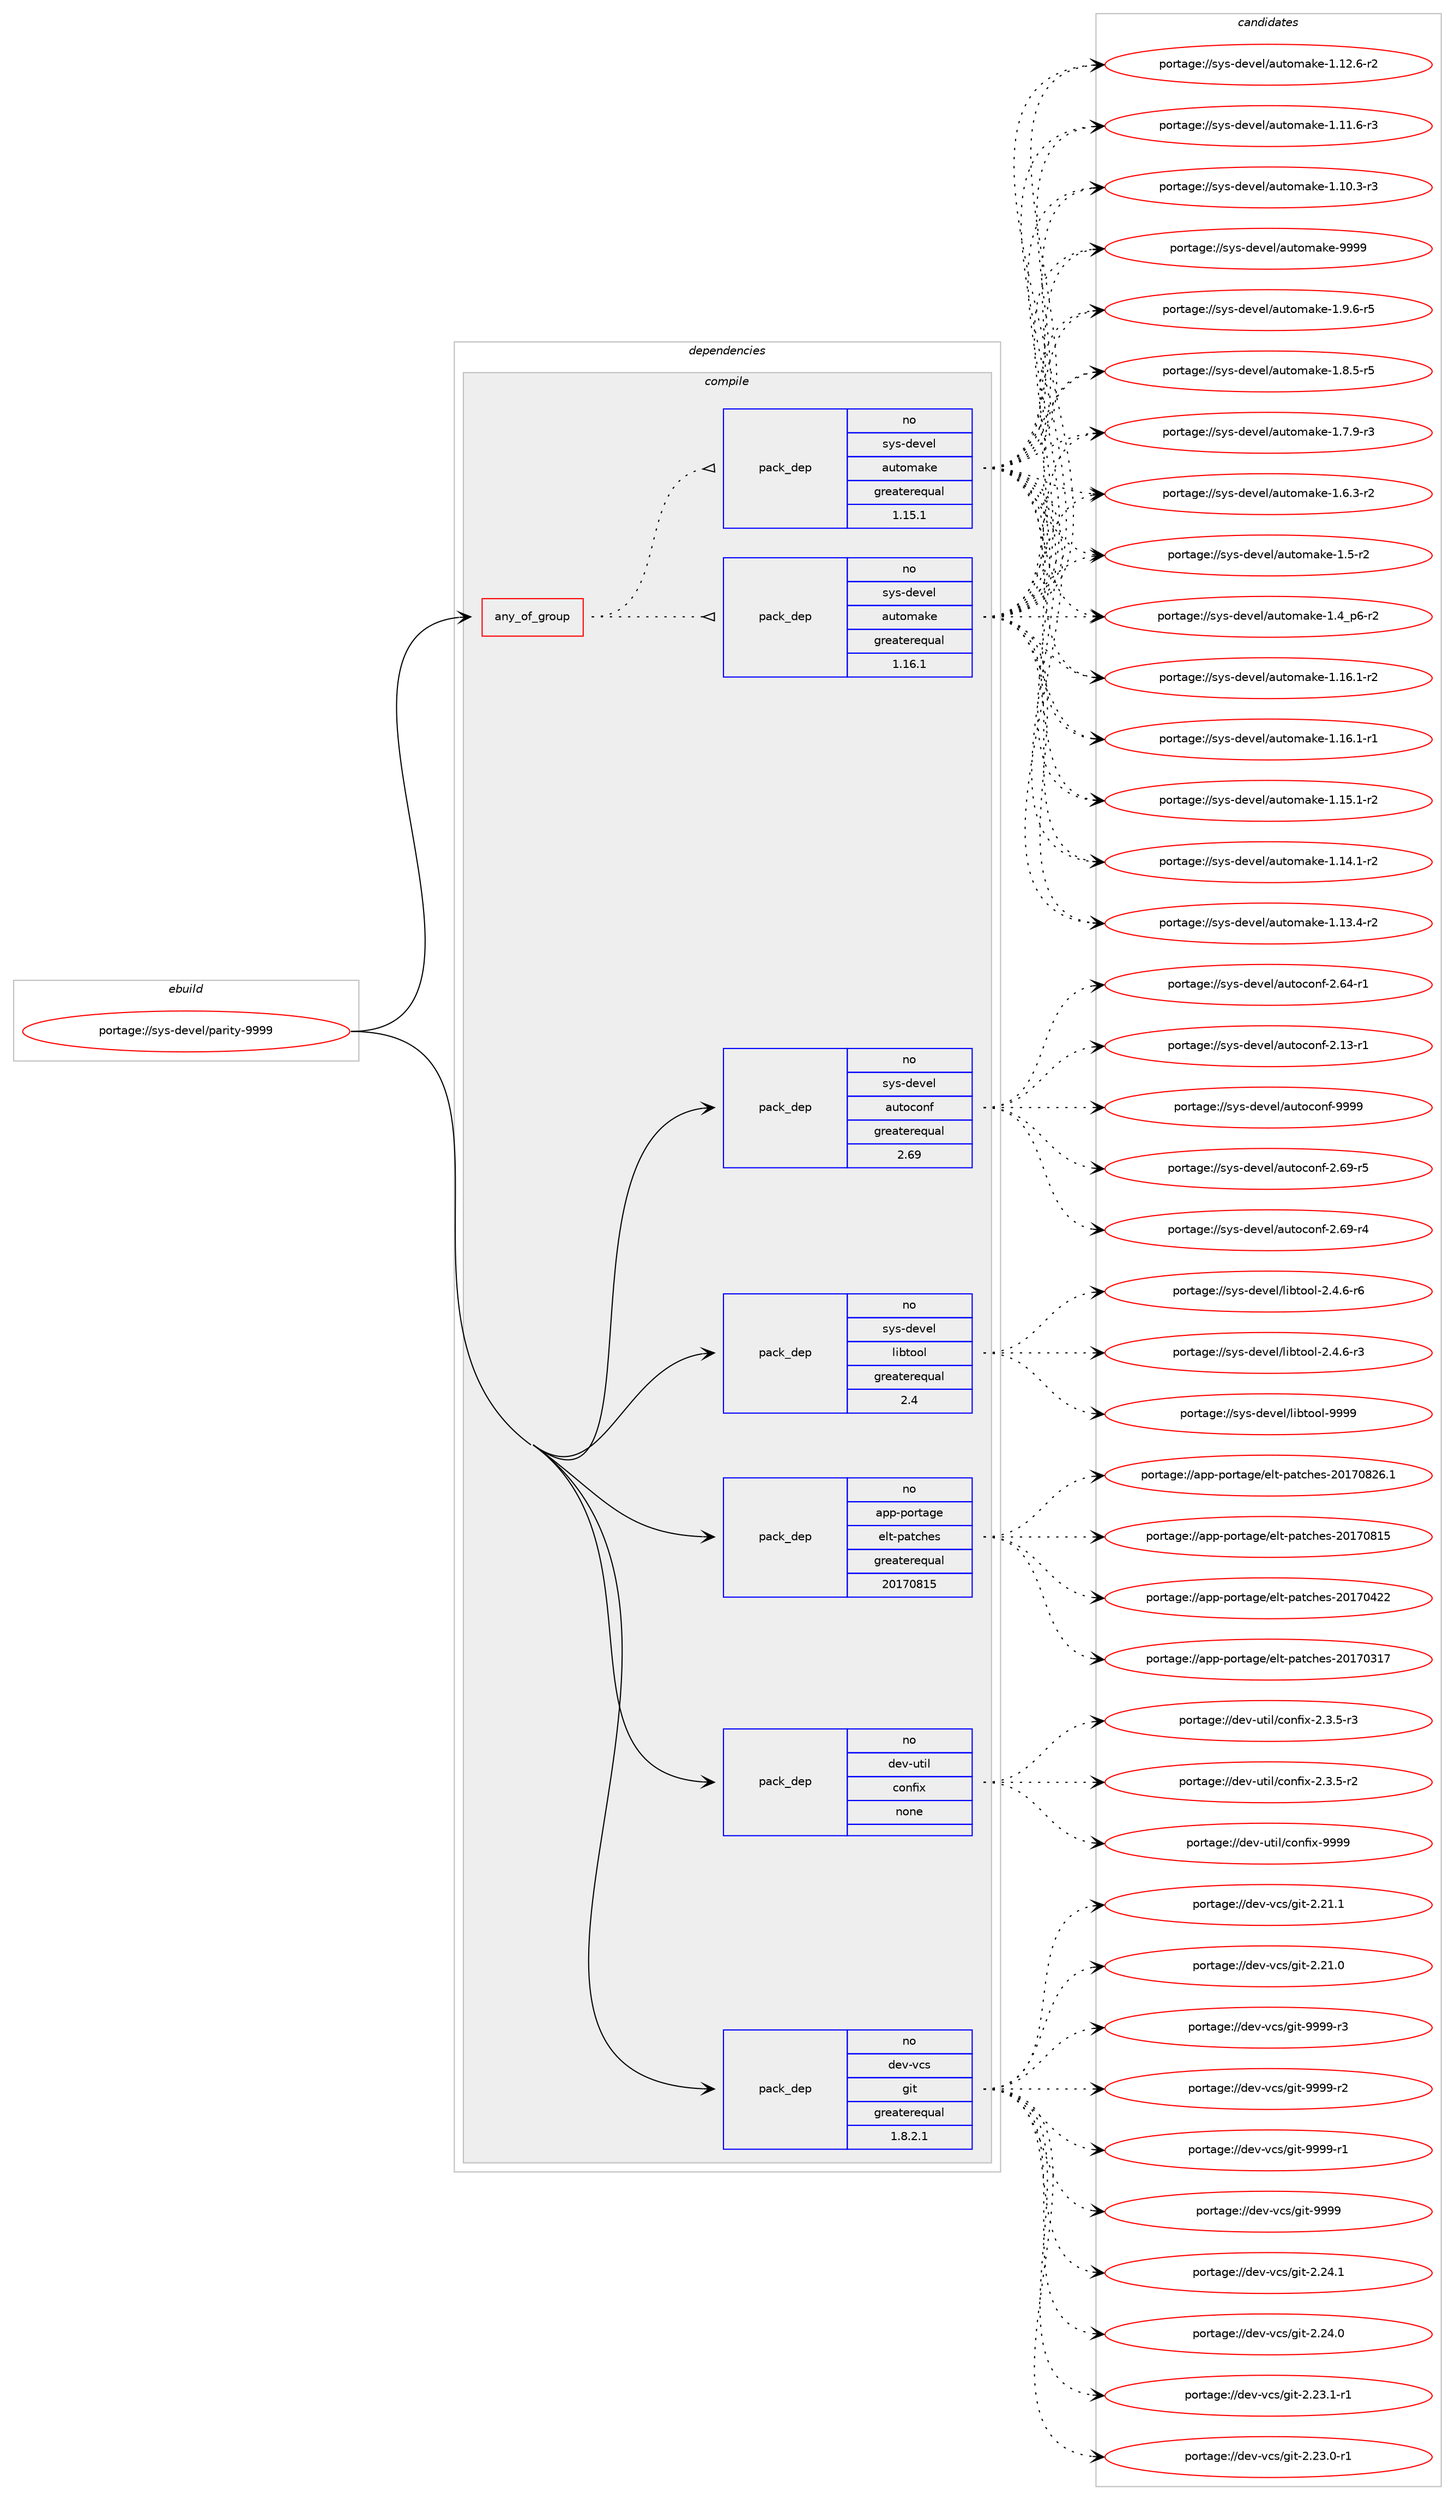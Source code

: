 digraph prolog {

# *************
# Graph options
# *************

newrank=true;
concentrate=true;
compound=true;
graph [rankdir=LR,fontname=Helvetica,fontsize=10,ranksep=1.5];#, ranksep=2.5, nodesep=0.2];
edge  [arrowhead=vee];
node  [fontname=Helvetica,fontsize=10];

# **********
# The ebuild
# **********

subgraph cluster_leftcol {
color=gray;
rank=same;
label=<<i>ebuild</i>>;
id [label="portage://sys-devel/parity-9999", color=red, width=4, href="../sys-devel/parity-9999.svg"];
}

# ****************
# The dependencies
# ****************

subgraph cluster_midcol {
color=gray;
label=<<i>dependencies</i>>;
subgraph cluster_compile {
fillcolor="#eeeeee";
style=filled;
label=<<i>compile</i>>;
subgraph any1207 {
dependency52296 [label=<<TABLE BORDER="0" CELLBORDER="1" CELLSPACING="0" CELLPADDING="4"><TR><TD CELLPADDING="10">any_of_group</TD></TR></TABLE>>, shape=none, color=red];subgraph pack40854 {
dependency52297 [label=<<TABLE BORDER="0" CELLBORDER="1" CELLSPACING="0" CELLPADDING="4" WIDTH="220"><TR><TD ROWSPAN="6" CELLPADDING="30">pack_dep</TD></TR><TR><TD WIDTH="110">no</TD></TR><TR><TD>sys-devel</TD></TR><TR><TD>automake</TD></TR><TR><TD>greaterequal</TD></TR><TR><TD>1.16.1</TD></TR></TABLE>>, shape=none, color=blue];
}
dependency52296:e -> dependency52297:w [weight=20,style="dotted",arrowhead="oinv"];
subgraph pack40855 {
dependency52298 [label=<<TABLE BORDER="0" CELLBORDER="1" CELLSPACING="0" CELLPADDING="4" WIDTH="220"><TR><TD ROWSPAN="6" CELLPADDING="30">pack_dep</TD></TR><TR><TD WIDTH="110">no</TD></TR><TR><TD>sys-devel</TD></TR><TR><TD>automake</TD></TR><TR><TD>greaterequal</TD></TR><TR><TD>1.15.1</TD></TR></TABLE>>, shape=none, color=blue];
}
dependency52296:e -> dependency52298:w [weight=20,style="dotted",arrowhead="oinv"];
}
id:e -> dependency52296:w [weight=20,style="solid",arrowhead="vee"];
subgraph pack40856 {
dependency52299 [label=<<TABLE BORDER="0" CELLBORDER="1" CELLSPACING="0" CELLPADDING="4" WIDTH="220"><TR><TD ROWSPAN="6" CELLPADDING="30">pack_dep</TD></TR><TR><TD WIDTH="110">no</TD></TR><TR><TD>app-portage</TD></TR><TR><TD>elt-patches</TD></TR><TR><TD>greaterequal</TD></TR><TR><TD>20170815</TD></TR></TABLE>>, shape=none, color=blue];
}
id:e -> dependency52299:w [weight=20,style="solid",arrowhead="vee"];
subgraph pack40857 {
dependency52300 [label=<<TABLE BORDER="0" CELLBORDER="1" CELLSPACING="0" CELLPADDING="4" WIDTH="220"><TR><TD ROWSPAN="6" CELLPADDING="30">pack_dep</TD></TR><TR><TD WIDTH="110">no</TD></TR><TR><TD>dev-util</TD></TR><TR><TD>confix</TD></TR><TR><TD>none</TD></TR><TR><TD></TD></TR></TABLE>>, shape=none, color=blue];
}
id:e -> dependency52300:w [weight=20,style="solid",arrowhead="vee"];
subgraph pack40858 {
dependency52301 [label=<<TABLE BORDER="0" CELLBORDER="1" CELLSPACING="0" CELLPADDING="4" WIDTH="220"><TR><TD ROWSPAN="6" CELLPADDING="30">pack_dep</TD></TR><TR><TD WIDTH="110">no</TD></TR><TR><TD>dev-vcs</TD></TR><TR><TD>git</TD></TR><TR><TD>greaterequal</TD></TR><TR><TD>1.8.2.1</TD></TR></TABLE>>, shape=none, color=blue];
}
id:e -> dependency52301:w [weight=20,style="solid",arrowhead="vee"];
subgraph pack40859 {
dependency52302 [label=<<TABLE BORDER="0" CELLBORDER="1" CELLSPACING="0" CELLPADDING="4" WIDTH="220"><TR><TD ROWSPAN="6" CELLPADDING="30">pack_dep</TD></TR><TR><TD WIDTH="110">no</TD></TR><TR><TD>sys-devel</TD></TR><TR><TD>autoconf</TD></TR><TR><TD>greaterequal</TD></TR><TR><TD>2.69</TD></TR></TABLE>>, shape=none, color=blue];
}
id:e -> dependency52302:w [weight=20,style="solid",arrowhead="vee"];
subgraph pack40860 {
dependency52303 [label=<<TABLE BORDER="0" CELLBORDER="1" CELLSPACING="0" CELLPADDING="4" WIDTH="220"><TR><TD ROWSPAN="6" CELLPADDING="30">pack_dep</TD></TR><TR><TD WIDTH="110">no</TD></TR><TR><TD>sys-devel</TD></TR><TR><TD>libtool</TD></TR><TR><TD>greaterequal</TD></TR><TR><TD>2.4</TD></TR></TABLE>>, shape=none, color=blue];
}
id:e -> dependency52303:w [weight=20,style="solid",arrowhead="vee"];
}
subgraph cluster_compileandrun {
fillcolor="#eeeeee";
style=filled;
label=<<i>compile and run</i>>;
}
subgraph cluster_run {
fillcolor="#eeeeee";
style=filled;
label=<<i>run</i>>;
}
}

# **************
# The candidates
# **************

subgraph cluster_choices {
rank=same;
color=gray;
label=<<i>candidates</i>>;

subgraph choice40854 {
color=black;
nodesep=1;
choice115121115451001011181011084797117116111109971071014557575757 [label="portage://sys-devel/automake-9999", color=red, width=4,href="../sys-devel/automake-9999.svg"];
choice115121115451001011181011084797117116111109971071014549465746544511453 [label="portage://sys-devel/automake-1.9.6-r5", color=red, width=4,href="../sys-devel/automake-1.9.6-r5.svg"];
choice115121115451001011181011084797117116111109971071014549465646534511453 [label="portage://sys-devel/automake-1.8.5-r5", color=red, width=4,href="../sys-devel/automake-1.8.5-r5.svg"];
choice115121115451001011181011084797117116111109971071014549465546574511451 [label="portage://sys-devel/automake-1.7.9-r3", color=red, width=4,href="../sys-devel/automake-1.7.9-r3.svg"];
choice115121115451001011181011084797117116111109971071014549465446514511450 [label="portage://sys-devel/automake-1.6.3-r2", color=red, width=4,href="../sys-devel/automake-1.6.3-r2.svg"];
choice11512111545100101118101108479711711611110997107101454946534511450 [label="portage://sys-devel/automake-1.5-r2", color=red, width=4,href="../sys-devel/automake-1.5-r2.svg"];
choice115121115451001011181011084797117116111109971071014549465295112544511450 [label="portage://sys-devel/automake-1.4_p6-r2", color=red, width=4,href="../sys-devel/automake-1.4_p6-r2.svg"];
choice11512111545100101118101108479711711611110997107101454946495446494511450 [label="portage://sys-devel/automake-1.16.1-r2", color=red, width=4,href="../sys-devel/automake-1.16.1-r2.svg"];
choice11512111545100101118101108479711711611110997107101454946495446494511449 [label="portage://sys-devel/automake-1.16.1-r1", color=red, width=4,href="../sys-devel/automake-1.16.1-r1.svg"];
choice11512111545100101118101108479711711611110997107101454946495346494511450 [label="portage://sys-devel/automake-1.15.1-r2", color=red, width=4,href="../sys-devel/automake-1.15.1-r2.svg"];
choice11512111545100101118101108479711711611110997107101454946495246494511450 [label="portage://sys-devel/automake-1.14.1-r2", color=red, width=4,href="../sys-devel/automake-1.14.1-r2.svg"];
choice11512111545100101118101108479711711611110997107101454946495146524511450 [label="portage://sys-devel/automake-1.13.4-r2", color=red, width=4,href="../sys-devel/automake-1.13.4-r2.svg"];
choice11512111545100101118101108479711711611110997107101454946495046544511450 [label="portage://sys-devel/automake-1.12.6-r2", color=red, width=4,href="../sys-devel/automake-1.12.6-r2.svg"];
choice11512111545100101118101108479711711611110997107101454946494946544511451 [label="portage://sys-devel/automake-1.11.6-r3", color=red, width=4,href="../sys-devel/automake-1.11.6-r3.svg"];
choice11512111545100101118101108479711711611110997107101454946494846514511451 [label="portage://sys-devel/automake-1.10.3-r3", color=red, width=4,href="../sys-devel/automake-1.10.3-r3.svg"];
dependency52297:e -> choice115121115451001011181011084797117116111109971071014557575757:w [style=dotted,weight="100"];
dependency52297:e -> choice115121115451001011181011084797117116111109971071014549465746544511453:w [style=dotted,weight="100"];
dependency52297:e -> choice115121115451001011181011084797117116111109971071014549465646534511453:w [style=dotted,weight="100"];
dependency52297:e -> choice115121115451001011181011084797117116111109971071014549465546574511451:w [style=dotted,weight="100"];
dependency52297:e -> choice115121115451001011181011084797117116111109971071014549465446514511450:w [style=dotted,weight="100"];
dependency52297:e -> choice11512111545100101118101108479711711611110997107101454946534511450:w [style=dotted,weight="100"];
dependency52297:e -> choice115121115451001011181011084797117116111109971071014549465295112544511450:w [style=dotted,weight="100"];
dependency52297:e -> choice11512111545100101118101108479711711611110997107101454946495446494511450:w [style=dotted,weight="100"];
dependency52297:e -> choice11512111545100101118101108479711711611110997107101454946495446494511449:w [style=dotted,weight="100"];
dependency52297:e -> choice11512111545100101118101108479711711611110997107101454946495346494511450:w [style=dotted,weight="100"];
dependency52297:e -> choice11512111545100101118101108479711711611110997107101454946495246494511450:w [style=dotted,weight="100"];
dependency52297:e -> choice11512111545100101118101108479711711611110997107101454946495146524511450:w [style=dotted,weight="100"];
dependency52297:e -> choice11512111545100101118101108479711711611110997107101454946495046544511450:w [style=dotted,weight="100"];
dependency52297:e -> choice11512111545100101118101108479711711611110997107101454946494946544511451:w [style=dotted,weight="100"];
dependency52297:e -> choice11512111545100101118101108479711711611110997107101454946494846514511451:w [style=dotted,weight="100"];
}
subgraph choice40855 {
color=black;
nodesep=1;
choice115121115451001011181011084797117116111109971071014557575757 [label="portage://sys-devel/automake-9999", color=red, width=4,href="../sys-devel/automake-9999.svg"];
choice115121115451001011181011084797117116111109971071014549465746544511453 [label="portage://sys-devel/automake-1.9.6-r5", color=red, width=4,href="../sys-devel/automake-1.9.6-r5.svg"];
choice115121115451001011181011084797117116111109971071014549465646534511453 [label="portage://sys-devel/automake-1.8.5-r5", color=red, width=4,href="../sys-devel/automake-1.8.5-r5.svg"];
choice115121115451001011181011084797117116111109971071014549465546574511451 [label="portage://sys-devel/automake-1.7.9-r3", color=red, width=4,href="../sys-devel/automake-1.7.9-r3.svg"];
choice115121115451001011181011084797117116111109971071014549465446514511450 [label="portage://sys-devel/automake-1.6.3-r2", color=red, width=4,href="../sys-devel/automake-1.6.3-r2.svg"];
choice11512111545100101118101108479711711611110997107101454946534511450 [label="portage://sys-devel/automake-1.5-r2", color=red, width=4,href="../sys-devel/automake-1.5-r2.svg"];
choice115121115451001011181011084797117116111109971071014549465295112544511450 [label="portage://sys-devel/automake-1.4_p6-r2", color=red, width=4,href="../sys-devel/automake-1.4_p6-r2.svg"];
choice11512111545100101118101108479711711611110997107101454946495446494511450 [label="portage://sys-devel/automake-1.16.1-r2", color=red, width=4,href="../sys-devel/automake-1.16.1-r2.svg"];
choice11512111545100101118101108479711711611110997107101454946495446494511449 [label="portage://sys-devel/automake-1.16.1-r1", color=red, width=4,href="../sys-devel/automake-1.16.1-r1.svg"];
choice11512111545100101118101108479711711611110997107101454946495346494511450 [label="portage://sys-devel/automake-1.15.1-r2", color=red, width=4,href="../sys-devel/automake-1.15.1-r2.svg"];
choice11512111545100101118101108479711711611110997107101454946495246494511450 [label="portage://sys-devel/automake-1.14.1-r2", color=red, width=4,href="../sys-devel/automake-1.14.1-r2.svg"];
choice11512111545100101118101108479711711611110997107101454946495146524511450 [label="portage://sys-devel/automake-1.13.4-r2", color=red, width=4,href="../sys-devel/automake-1.13.4-r2.svg"];
choice11512111545100101118101108479711711611110997107101454946495046544511450 [label="portage://sys-devel/automake-1.12.6-r2", color=red, width=4,href="../sys-devel/automake-1.12.6-r2.svg"];
choice11512111545100101118101108479711711611110997107101454946494946544511451 [label="portage://sys-devel/automake-1.11.6-r3", color=red, width=4,href="../sys-devel/automake-1.11.6-r3.svg"];
choice11512111545100101118101108479711711611110997107101454946494846514511451 [label="portage://sys-devel/automake-1.10.3-r3", color=red, width=4,href="../sys-devel/automake-1.10.3-r3.svg"];
dependency52298:e -> choice115121115451001011181011084797117116111109971071014557575757:w [style=dotted,weight="100"];
dependency52298:e -> choice115121115451001011181011084797117116111109971071014549465746544511453:w [style=dotted,weight="100"];
dependency52298:e -> choice115121115451001011181011084797117116111109971071014549465646534511453:w [style=dotted,weight="100"];
dependency52298:e -> choice115121115451001011181011084797117116111109971071014549465546574511451:w [style=dotted,weight="100"];
dependency52298:e -> choice115121115451001011181011084797117116111109971071014549465446514511450:w [style=dotted,weight="100"];
dependency52298:e -> choice11512111545100101118101108479711711611110997107101454946534511450:w [style=dotted,weight="100"];
dependency52298:e -> choice115121115451001011181011084797117116111109971071014549465295112544511450:w [style=dotted,weight="100"];
dependency52298:e -> choice11512111545100101118101108479711711611110997107101454946495446494511450:w [style=dotted,weight="100"];
dependency52298:e -> choice11512111545100101118101108479711711611110997107101454946495446494511449:w [style=dotted,weight="100"];
dependency52298:e -> choice11512111545100101118101108479711711611110997107101454946495346494511450:w [style=dotted,weight="100"];
dependency52298:e -> choice11512111545100101118101108479711711611110997107101454946495246494511450:w [style=dotted,weight="100"];
dependency52298:e -> choice11512111545100101118101108479711711611110997107101454946495146524511450:w [style=dotted,weight="100"];
dependency52298:e -> choice11512111545100101118101108479711711611110997107101454946495046544511450:w [style=dotted,weight="100"];
dependency52298:e -> choice11512111545100101118101108479711711611110997107101454946494946544511451:w [style=dotted,weight="100"];
dependency52298:e -> choice11512111545100101118101108479711711611110997107101454946494846514511451:w [style=dotted,weight="100"];
}
subgraph choice40856 {
color=black;
nodesep=1;
choice971121124511211111411697103101471011081164511297116991041011154550484955485650544649 [label="portage://app-portage/elt-patches-20170826.1", color=red, width=4,href="../app-portage/elt-patches-20170826.1.svg"];
choice97112112451121111141169710310147101108116451129711699104101115455048495548564953 [label="portage://app-portage/elt-patches-20170815", color=red, width=4,href="../app-portage/elt-patches-20170815.svg"];
choice97112112451121111141169710310147101108116451129711699104101115455048495548525050 [label="portage://app-portage/elt-patches-20170422", color=red, width=4,href="../app-portage/elt-patches-20170422.svg"];
choice97112112451121111141169710310147101108116451129711699104101115455048495548514955 [label="portage://app-portage/elt-patches-20170317", color=red, width=4,href="../app-portage/elt-patches-20170317.svg"];
dependency52299:e -> choice971121124511211111411697103101471011081164511297116991041011154550484955485650544649:w [style=dotted,weight="100"];
dependency52299:e -> choice97112112451121111141169710310147101108116451129711699104101115455048495548564953:w [style=dotted,weight="100"];
dependency52299:e -> choice97112112451121111141169710310147101108116451129711699104101115455048495548525050:w [style=dotted,weight="100"];
dependency52299:e -> choice97112112451121111141169710310147101108116451129711699104101115455048495548514955:w [style=dotted,weight="100"];
}
subgraph choice40857 {
color=black;
nodesep=1;
choice1001011184511711610510847991111101021051204557575757 [label="portage://dev-util/confix-9999", color=red, width=4,href="../dev-util/confix-9999.svg"];
choice1001011184511711610510847991111101021051204550465146534511451 [label="portage://dev-util/confix-2.3.5-r3", color=red, width=4,href="../dev-util/confix-2.3.5-r3.svg"];
choice1001011184511711610510847991111101021051204550465146534511450 [label="portage://dev-util/confix-2.3.5-r2", color=red, width=4,href="../dev-util/confix-2.3.5-r2.svg"];
dependency52300:e -> choice1001011184511711610510847991111101021051204557575757:w [style=dotted,weight="100"];
dependency52300:e -> choice1001011184511711610510847991111101021051204550465146534511451:w [style=dotted,weight="100"];
dependency52300:e -> choice1001011184511711610510847991111101021051204550465146534511450:w [style=dotted,weight="100"];
}
subgraph choice40858 {
color=black;
nodesep=1;
choice10010111845118991154710310511645575757574511451 [label="portage://dev-vcs/git-9999-r3", color=red, width=4,href="../dev-vcs/git-9999-r3.svg"];
choice10010111845118991154710310511645575757574511450 [label="portage://dev-vcs/git-9999-r2", color=red, width=4,href="../dev-vcs/git-9999-r2.svg"];
choice10010111845118991154710310511645575757574511449 [label="portage://dev-vcs/git-9999-r1", color=red, width=4,href="../dev-vcs/git-9999-r1.svg"];
choice1001011184511899115471031051164557575757 [label="portage://dev-vcs/git-9999", color=red, width=4,href="../dev-vcs/git-9999.svg"];
choice10010111845118991154710310511645504650524649 [label="portage://dev-vcs/git-2.24.1", color=red, width=4,href="../dev-vcs/git-2.24.1.svg"];
choice10010111845118991154710310511645504650524648 [label="portage://dev-vcs/git-2.24.0", color=red, width=4,href="../dev-vcs/git-2.24.0.svg"];
choice100101118451189911547103105116455046505146494511449 [label="portage://dev-vcs/git-2.23.1-r1", color=red, width=4,href="../dev-vcs/git-2.23.1-r1.svg"];
choice100101118451189911547103105116455046505146484511449 [label="portage://dev-vcs/git-2.23.0-r1", color=red, width=4,href="../dev-vcs/git-2.23.0-r1.svg"];
choice10010111845118991154710310511645504650494649 [label="portage://dev-vcs/git-2.21.1", color=red, width=4,href="../dev-vcs/git-2.21.1.svg"];
choice10010111845118991154710310511645504650494648 [label="portage://dev-vcs/git-2.21.0", color=red, width=4,href="../dev-vcs/git-2.21.0.svg"];
dependency52301:e -> choice10010111845118991154710310511645575757574511451:w [style=dotted,weight="100"];
dependency52301:e -> choice10010111845118991154710310511645575757574511450:w [style=dotted,weight="100"];
dependency52301:e -> choice10010111845118991154710310511645575757574511449:w [style=dotted,weight="100"];
dependency52301:e -> choice1001011184511899115471031051164557575757:w [style=dotted,weight="100"];
dependency52301:e -> choice10010111845118991154710310511645504650524649:w [style=dotted,weight="100"];
dependency52301:e -> choice10010111845118991154710310511645504650524648:w [style=dotted,weight="100"];
dependency52301:e -> choice100101118451189911547103105116455046505146494511449:w [style=dotted,weight="100"];
dependency52301:e -> choice100101118451189911547103105116455046505146484511449:w [style=dotted,weight="100"];
dependency52301:e -> choice10010111845118991154710310511645504650494649:w [style=dotted,weight="100"];
dependency52301:e -> choice10010111845118991154710310511645504650494648:w [style=dotted,weight="100"];
}
subgraph choice40859 {
color=black;
nodesep=1;
choice115121115451001011181011084797117116111991111101024557575757 [label="portage://sys-devel/autoconf-9999", color=red, width=4,href="../sys-devel/autoconf-9999.svg"];
choice1151211154510010111810110847971171161119911111010245504654574511453 [label="portage://sys-devel/autoconf-2.69-r5", color=red, width=4,href="../sys-devel/autoconf-2.69-r5.svg"];
choice1151211154510010111810110847971171161119911111010245504654574511452 [label="portage://sys-devel/autoconf-2.69-r4", color=red, width=4,href="../sys-devel/autoconf-2.69-r4.svg"];
choice1151211154510010111810110847971171161119911111010245504654524511449 [label="portage://sys-devel/autoconf-2.64-r1", color=red, width=4,href="../sys-devel/autoconf-2.64-r1.svg"];
choice1151211154510010111810110847971171161119911111010245504649514511449 [label="portage://sys-devel/autoconf-2.13-r1", color=red, width=4,href="../sys-devel/autoconf-2.13-r1.svg"];
dependency52302:e -> choice115121115451001011181011084797117116111991111101024557575757:w [style=dotted,weight="100"];
dependency52302:e -> choice1151211154510010111810110847971171161119911111010245504654574511453:w [style=dotted,weight="100"];
dependency52302:e -> choice1151211154510010111810110847971171161119911111010245504654574511452:w [style=dotted,weight="100"];
dependency52302:e -> choice1151211154510010111810110847971171161119911111010245504654524511449:w [style=dotted,weight="100"];
dependency52302:e -> choice1151211154510010111810110847971171161119911111010245504649514511449:w [style=dotted,weight="100"];
}
subgraph choice40860 {
color=black;
nodesep=1;
choice1151211154510010111810110847108105981161111111084557575757 [label="portage://sys-devel/libtool-9999", color=red, width=4,href="../sys-devel/libtool-9999.svg"];
choice1151211154510010111810110847108105981161111111084550465246544511454 [label="portage://sys-devel/libtool-2.4.6-r6", color=red, width=4,href="../sys-devel/libtool-2.4.6-r6.svg"];
choice1151211154510010111810110847108105981161111111084550465246544511451 [label="portage://sys-devel/libtool-2.4.6-r3", color=red, width=4,href="../sys-devel/libtool-2.4.6-r3.svg"];
dependency52303:e -> choice1151211154510010111810110847108105981161111111084557575757:w [style=dotted,weight="100"];
dependency52303:e -> choice1151211154510010111810110847108105981161111111084550465246544511454:w [style=dotted,weight="100"];
dependency52303:e -> choice1151211154510010111810110847108105981161111111084550465246544511451:w [style=dotted,weight="100"];
}
}

}
